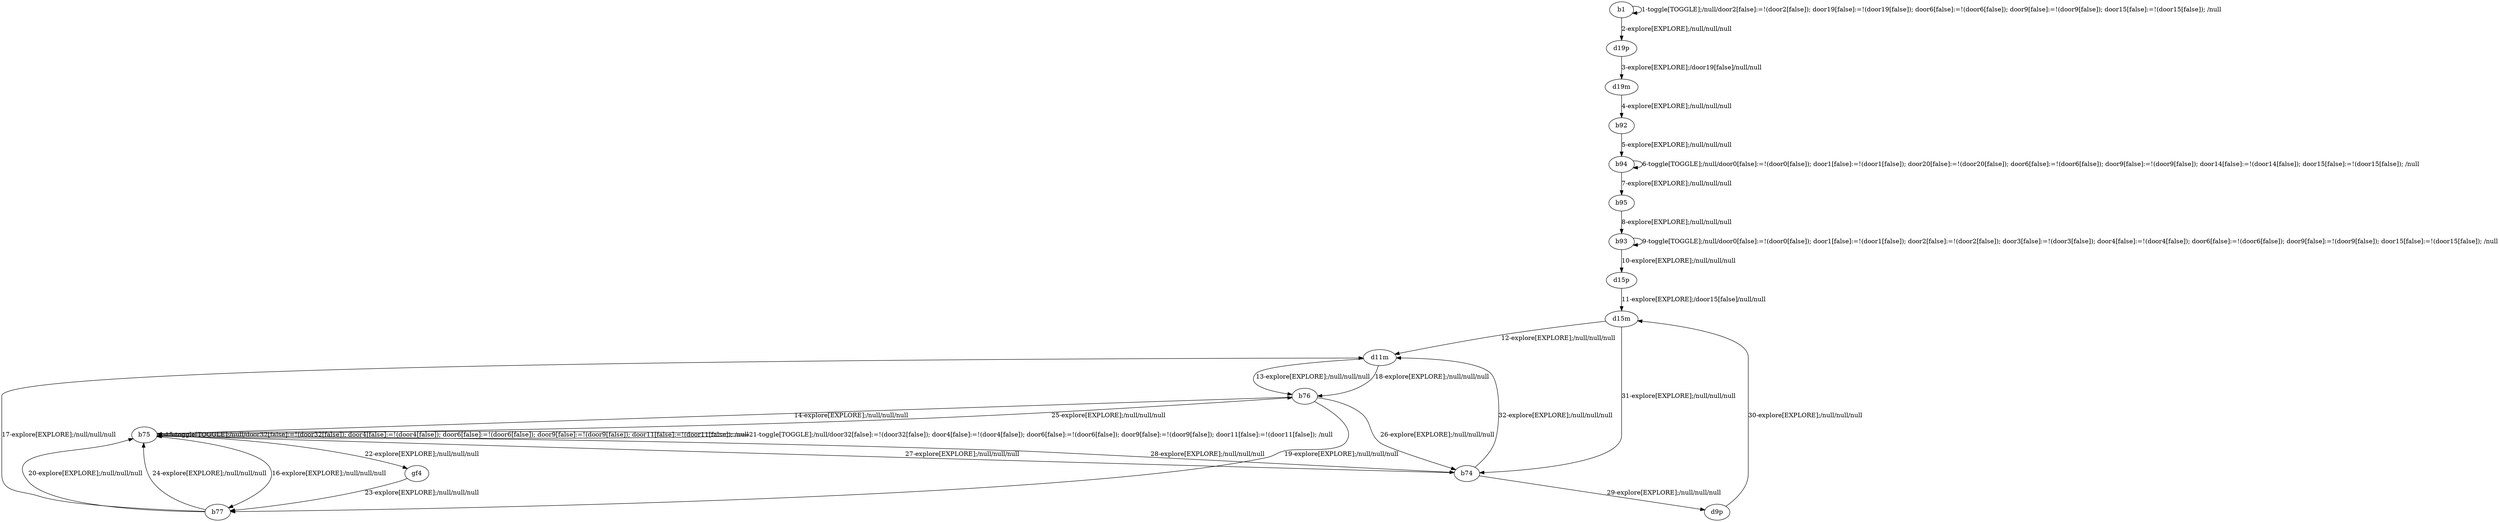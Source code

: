 # Total number of goals covered by this test: 2
# b75 --> b77
# b77 --> d11m

digraph g {
"b1" -> "b1" [label = "1-toggle[TOGGLE];/null/door2[false]:=!(door2[false]); door19[false]:=!(door19[false]); door6[false]:=!(door6[false]); door9[false]:=!(door9[false]); door15[false]:=!(door15[false]); /null"];
"b1" -> "d19p" [label = "2-explore[EXPLORE];/null/null/null"];
"d19p" -> "d19m" [label = "3-explore[EXPLORE];/door19[false]/null/null"];
"d19m" -> "b92" [label = "4-explore[EXPLORE];/null/null/null"];
"b92" -> "b94" [label = "5-explore[EXPLORE];/null/null/null"];
"b94" -> "b94" [label = "6-toggle[TOGGLE];/null/door0[false]:=!(door0[false]); door1[false]:=!(door1[false]); door20[false]:=!(door20[false]); door6[false]:=!(door6[false]); door9[false]:=!(door9[false]); door14[false]:=!(door14[false]); door15[false]:=!(door15[false]); /null"];
"b94" -> "b95" [label = "7-explore[EXPLORE];/null/null/null"];
"b95" -> "b93" [label = "8-explore[EXPLORE];/null/null/null"];
"b93" -> "b93" [label = "9-toggle[TOGGLE];/null/door0[false]:=!(door0[false]); door1[false]:=!(door1[false]); door2[false]:=!(door2[false]); door3[false]:=!(door3[false]); door4[false]:=!(door4[false]); door6[false]:=!(door6[false]); door9[false]:=!(door9[false]); door15[false]:=!(door15[false]); /null"];
"b93" -> "d15p" [label = "10-explore[EXPLORE];/null/null/null"];
"d15p" -> "d15m" [label = "11-explore[EXPLORE];/door15[false]/null/null"];
"d15m" -> "d11m" [label = "12-explore[EXPLORE];/null/null/null"];
"d11m" -> "b76" [label = "13-explore[EXPLORE];/null/null/null"];
"b76" -> "b75" [label = "14-explore[EXPLORE];/null/null/null"];
"b75" -> "b75" [label = "15-toggle[TOGGLE];/null/door32[false]:=!(door32[false]); door4[false]:=!(door4[false]); door6[false]:=!(door6[false]); door9[false]:=!(door9[false]); door11[false]:=!(door11[false]); /null"];
"b75" -> "b77" [label = "16-explore[EXPLORE];/null/null/null"];
"b77" -> "d11m" [label = "17-explore[EXPLORE];/null/null/null"];
"d11m" -> "b76" [label = "18-explore[EXPLORE];/null/null/null"];
"b76" -> "b77" [label = "19-explore[EXPLORE];/null/null/null"];
"b77" -> "b75" [label = "20-explore[EXPLORE];/null/null/null"];
"b75" -> "b75" [label = "21-toggle[TOGGLE];/null/door32[false]:=!(door32[false]); door4[false]:=!(door4[false]); door6[false]:=!(door6[false]); door9[false]:=!(door9[false]); door11[false]:=!(door11[false]); /null"];
"b75" -> "gf4" [label = "22-explore[EXPLORE];/null/null/null"];
"gf4" -> "b77" [label = "23-explore[EXPLORE];/null/null/null"];
"b77" -> "b75" [label = "24-explore[EXPLORE];/null/null/null"];
"b75" -> "b76" [label = "25-explore[EXPLORE];/null/null/null"];
"b76" -> "b74" [label = "26-explore[EXPLORE];/null/null/null"];
"b74" -> "b75" [label = "27-explore[EXPLORE];/null/null/null"];
"b75" -> "b74" [label = "28-explore[EXPLORE];/null/null/null"];
"b74" -> "d9p" [label = "29-explore[EXPLORE];/null/null/null"];
"d9p" -> "d15m" [label = "30-explore[EXPLORE];/null/null/null"];
"d15m" -> "b74" [label = "31-explore[EXPLORE];/null/null/null"];
"b74" -> "d11m" [label = "32-explore[EXPLORE];/null/null/null"];
}